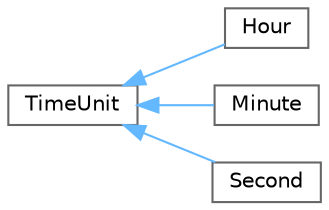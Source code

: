 digraph "Graphical Class Hierarchy"
{
 // LATEX_PDF_SIZE
  bgcolor="transparent";
  edge [fontname=Helvetica,fontsize=10,labelfontname=Helvetica,labelfontsize=10];
  node [fontname=Helvetica,fontsize=10,shape=box,height=0.2,width=0.4];
  rankdir="LR";
  Node0 [id="Node000000",label="TimeUnit",height=0.2,width=0.4,color="grey40", fillcolor="white", style="filled",URL="$class_time_unit.html",tooltip="Base class representing a time unit."];
  Node0 -> Node1 [id="edge20_Node000000_Node000001",dir="back",color="steelblue1",style="solid",tooltip=" "];
  Node1 [id="Node000001",label="Hour",height=0.2,width=0.4,color="grey40", fillcolor="white", style="filled",URL="$class_hour.html",tooltip="Class representing an hour."];
  Node0 -> Node2 [id="edge21_Node000000_Node000002",dir="back",color="steelblue1",style="solid",tooltip=" "];
  Node2 [id="Node000002",label="Minute",height=0.2,width=0.4,color="grey40", fillcolor="white", style="filled",URL="$class_minute.html",tooltip="Class representing a minute."];
  Node0 -> Node3 [id="edge22_Node000000_Node000003",dir="back",color="steelblue1",style="solid",tooltip=" "];
  Node3 [id="Node000003",label="Second",height=0.2,width=0.4,color="grey40", fillcolor="white", style="filled",URL="$class_second.html",tooltip="Class representing a second."];
}
